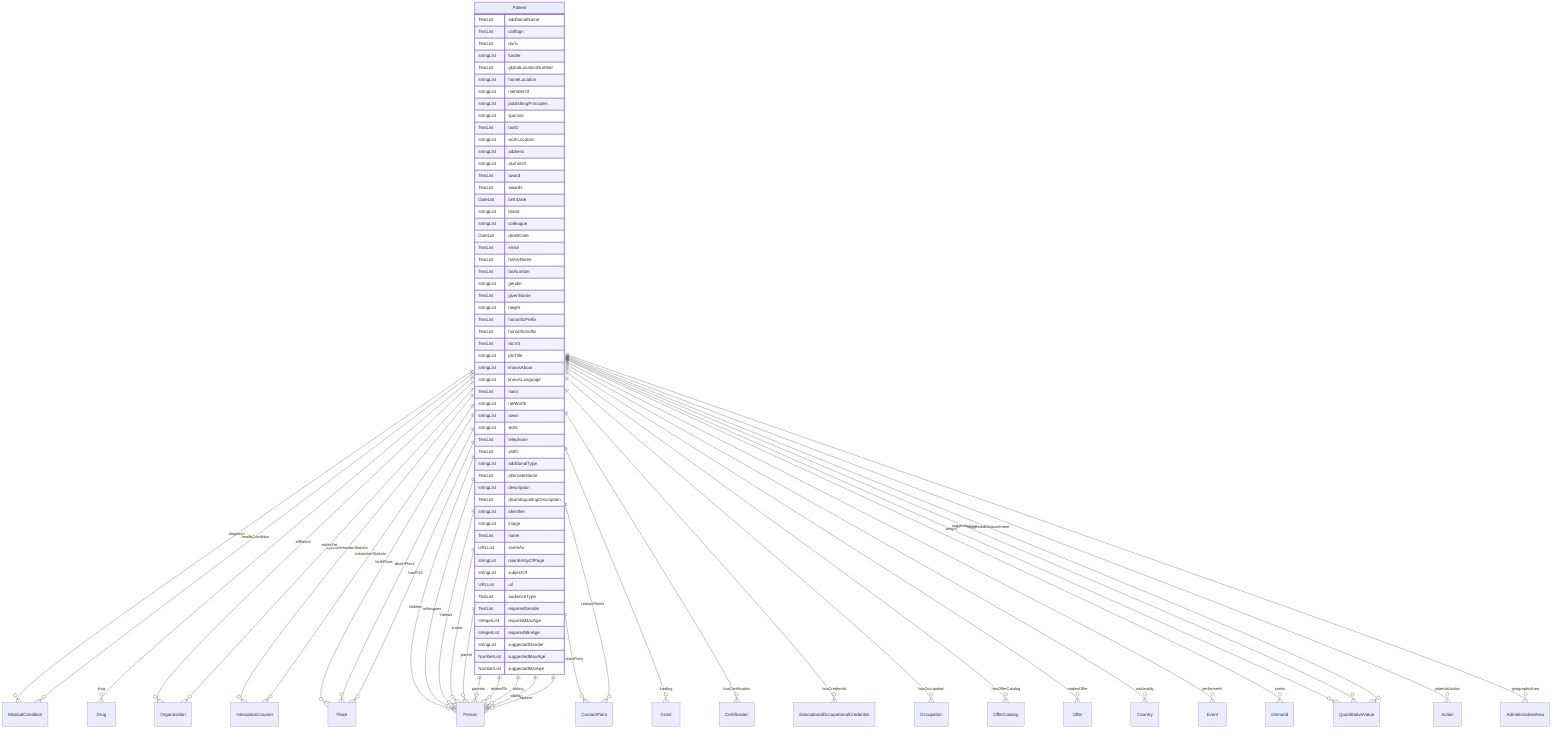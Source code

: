 erDiagram
Patient {
    TextList additionalName  
    TextList callSign  
    TextList duns  
    stringList funder  
    TextList globalLocationNumber  
    stringList homeLocation  
    stringList memberOf  
    stringList publishingPrinciples  
    stringList sponsor  
    TextList taxID  
    stringList workLocation  
    stringList address  
    stringList alumniOf  
    TextList award  
    TextList awards  
    DateList birthDate  
    stringList brand  
    stringList colleague  
    DateList deathDate  
    TextList email  
    TextList familyName  
    TextList faxNumber  
    stringList gender  
    TextList givenName  
    stringList height  
    TextList honorificPrefix  
    TextList honorificSuffix  
    TextList isicV4  
    stringList jobTitle  
    stringList knowsAbout  
    stringList knowsLanguage  
    TextList naics  
    stringList netWorth  
    stringList owns  
    stringList skills  
    TextList telephone  
    TextList vatID  
    stringList additionalType  
    TextList alternateName  
    stringList description  
    TextList disambiguatingDescription  
    stringList identifier  
    stringList image  
    TextList name  
    URLList sameAs  
    stringList mainEntityOfPage  
    stringList subjectOf  
    URLList url  
    TextList audienceType  
    TextList requiredGender  
    IntegerList requiredMaxAge  
    IntegerList requiredMinAge  
    stringList suggestedGender  
    NumberList suggestedMaxAge  
    NumberList suggestedMinAge  
}

Patient ||--}o MedicalCondition : "diagnosis"
Patient ||--}o Drug : "drug"
Patient ||--}o MedicalCondition : "healthCondition"
Patient ||--}o Organization : "affiliation"
Patient ||--}o InteractionCounter : "agentInteractionStatistic"
Patient ||--}o Place : "birthPlace"
Patient ||--}o Person : "children"
Patient ||--}o Person : "colleagues"
Patient ||--}o ContactPoint : "contactPoint"
Patient ||--}o ContactPoint : "contactPoints"
Patient ||--}o Place : "deathPlace"
Patient ||--}o Person : "follows"
Patient ||--}o Grant : "funding"
Patient ||--}o Certification : "hasCertification"
Patient ||--}o EducationalOccupationalCredential : "hasCredential"
Patient ||--}o Occupation : "hasOccupation"
Patient ||--}o OfferCatalog : "hasOfferCatalog"
Patient ||--}o Place : "hasPOS"
Patient ||--}o InteractionCounter : "interactionStatistic"
Patient ||--}o Person : "knows"
Patient ||--}o Offer : "makesOffer"
Patient ||--}o Country : "nationality"
Patient ||--}o Person : "parent"
Patient ||--}o Person : "parents"
Patient ||--}o Event : "performerIn"
Patient ||--}o Person : "relatedTo"
Patient ||--}o Demand : "seeks"
Patient ||--}o Person : "sibling"
Patient ||--}o Person : "siblings"
Patient ||--}o Person : "spouse"
Patient ||--}o QuantitativeValue : "weight"
Patient ||--}o Organization : "worksFor"
Patient ||--}o Action : "potentialAction"
Patient ||--}o AdministrativeArea : "geographicArea"
Patient ||--}o QuantitativeValue : "suggestedAge"
Patient ||--}o QuantitativeValue : "suggestedMeasurement"